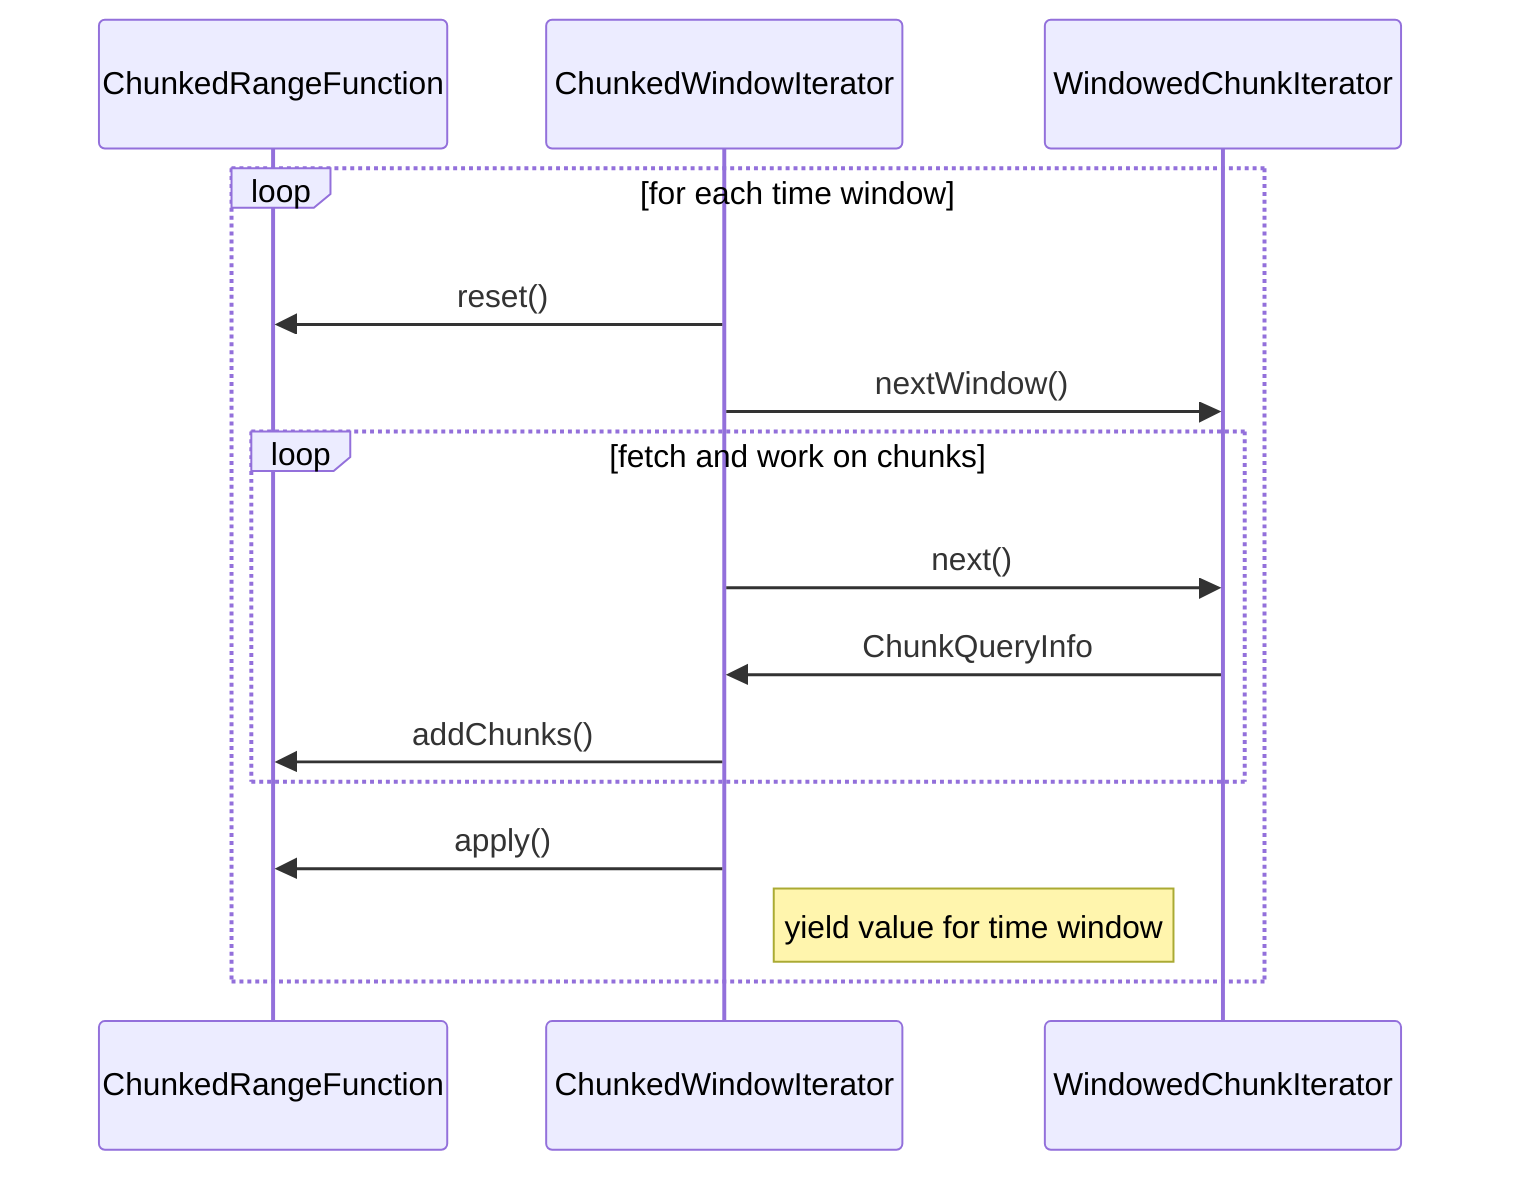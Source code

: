 sequenceDiagram
  participant ChunkedRangeFunction
  participant ChunkedWindowIterator
  participant WindowedChunkIterator
  loop for each time window
    ChunkedWindowIterator->>ChunkedRangeFunction: reset()
    ChunkedWindowIterator->>WindowedChunkIterator: nextWindow()
    loop fetch and work on chunks
      ChunkedWindowIterator->>WindowedChunkIterator: next()
      WindowedChunkIterator->>ChunkedWindowIterator: ChunkQueryInfo
      ChunkedWindowIterator->>ChunkedRangeFunction: addChunks()
    end
    ChunkedWindowIterator->>ChunkedRangeFunction: apply()
    Note right of ChunkedWindowIterator: yield value for time window
  end